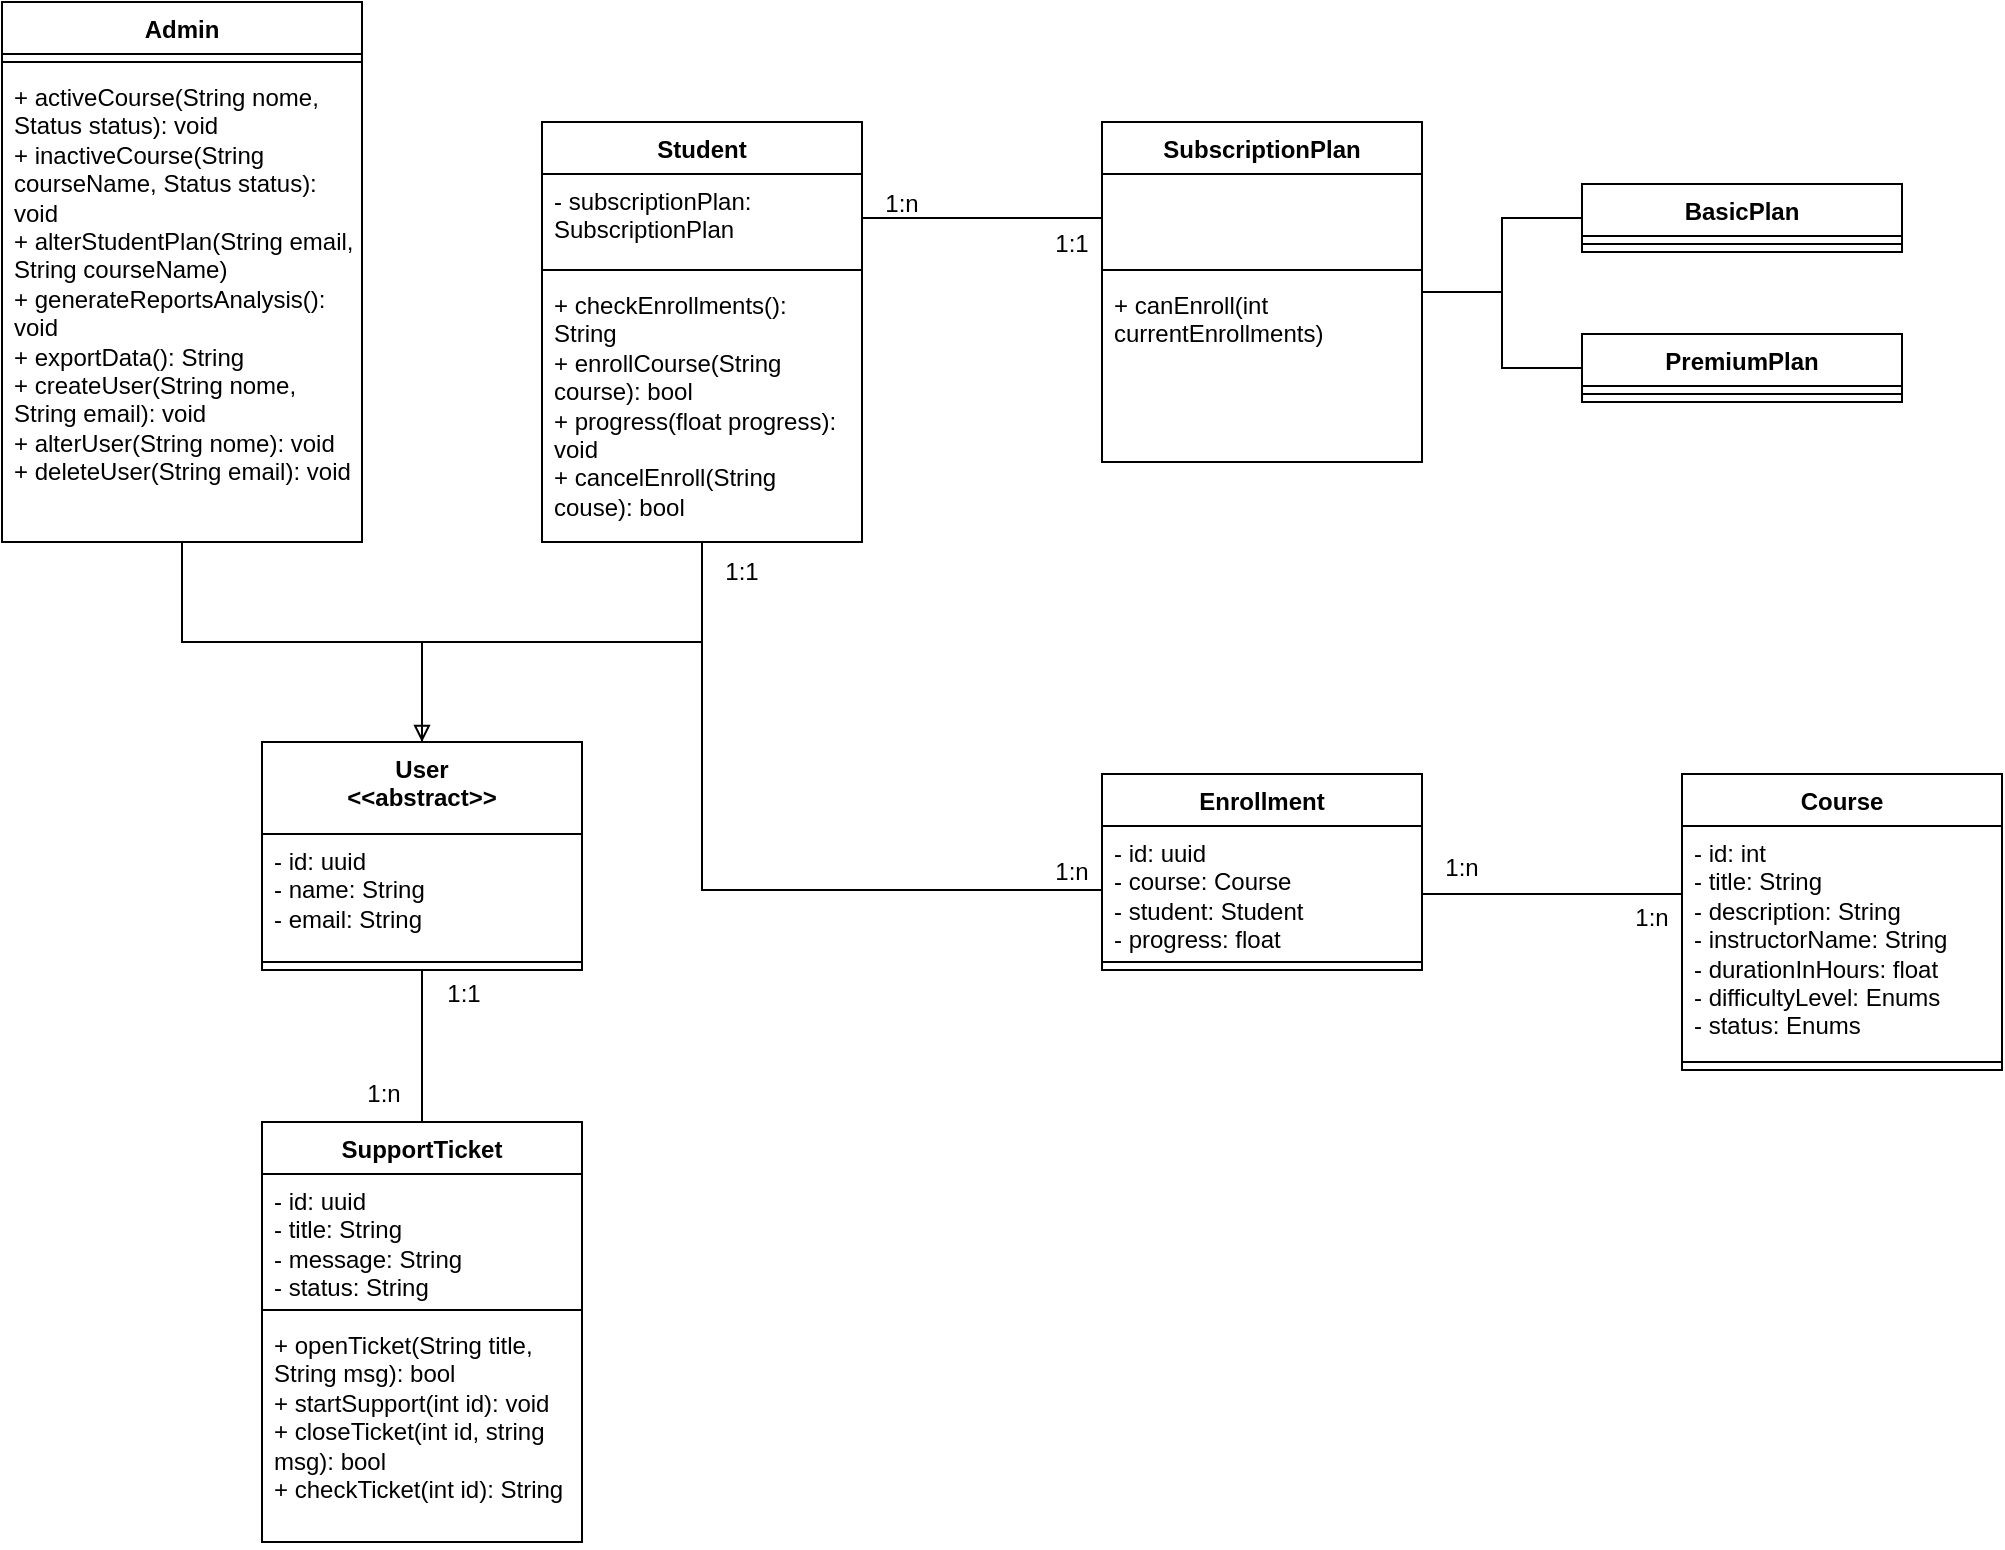 <mxfile version="28.1.1">
  <diagram name="Página-1" id="t-Kmrn3kwZEJvkUrQfhJ">
    <mxGraphModel dx="1097" dy="1762" grid="1" gridSize="10" guides="1" tooltips="1" connect="1" arrows="1" fold="1" page="1" pageScale="1" pageWidth="827" pageHeight="1169" math="0" shadow="0">
      <root>
        <mxCell id="0" />
        <mxCell id="1" parent="0" />
        <mxCell id="Q6NzztUXHTd5zJ4qg-Kx-1" value="Course" style="swimlane;fontStyle=1;align=center;verticalAlign=top;childLayout=stackLayout;horizontal=1;startSize=26;horizontalStack=0;resizeParent=1;resizeParentMax=0;resizeLast=0;collapsible=1;marginBottom=0;whiteSpace=wrap;html=1;" parent="1" vertex="1">
          <mxGeometry x="1350" y="340" width="160" height="148" as="geometry" />
        </mxCell>
        <mxCell id="Q6NzztUXHTd5zJ4qg-Kx-2" value="- id: int&lt;div&gt;- title: String&lt;/div&gt;&lt;div&gt;- description: String&lt;/div&gt;&lt;div&gt;- instructorName: String&lt;/div&gt;&lt;div&gt;- durationInHours: float&lt;/div&gt;&lt;div&gt;- difficultyLevel: Enums&lt;/div&gt;&lt;div&gt;- status: Enums&lt;/div&gt;" style="text;strokeColor=none;fillColor=none;align=left;verticalAlign=top;spacingLeft=4;spacingRight=4;overflow=hidden;rotatable=0;points=[[0,0.5],[1,0.5]];portConstraint=eastwest;whiteSpace=wrap;html=1;" parent="Q6NzztUXHTd5zJ4qg-Kx-1" vertex="1">
          <mxGeometry y="26" width="160" height="114" as="geometry" />
        </mxCell>
        <mxCell id="Q6NzztUXHTd5zJ4qg-Kx-3" value="" style="line;strokeWidth=1;fillColor=none;align=left;verticalAlign=middle;spacingTop=-1;spacingLeft=3;spacingRight=3;rotatable=0;labelPosition=right;points=[];portConstraint=eastwest;strokeColor=inherit;" parent="Q6NzztUXHTd5zJ4qg-Kx-1" vertex="1">
          <mxGeometry y="140" width="160" height="8" as="geometry" />
        </mxCell>
        <mxCell id="Q6NzztUXHTd5zJ4qg-Kx-40" style="edgeStyle=orthogonalEdgeStyle;rounded=0;orthogonalLoop=1;jettySize=auto;html=1;entryX=0.5;entryY=1;entryDx=0;entryDy=0;endArrow=none;endFill=0;" parent="1" source="Q6NzztUXHTd5zJ4qg-Kx-5" target="Q6NzztUXHTd5zJ4qg-Kx-9" edge="1">
          <mxGeometry relative="1" as="geometry" />
        </mxCell>
        <mxCell id="Q6NzztUXHTd5zJ4qg-Kx-44" style="edgeStyle=orthogonalEdgeStyle;rounded=0;orthogonalLoop=1;jettySize=auto;html=1;entryX=0.5;entryY=0;entryDx=0;entryDy=0;endArrow=none;endFill=0;" parent="1" source="Q6NzztUXHTd5zJ4qg-Kx-5" target="Q6NzztUXHTd5zJ4qg-Kx-35" edge="1">
          <mxGeometry relative="1" as="geometry" />
        </mxCell>
        <mxCell id="Q6NzztUXHTd5zJ4qg-Kx-5" value="&lt;div&gt;User&lt;/div&gt;&lt;div&gt;&amp;lt;&amp;lt;abstract&amp;gt;&amp;gt;&lt;/div&gt;" style="swimlane;fontStyle=1;align=center;verticalAlign=top;childLayout=stackLayout;horizontal=1;startSize=46;horizontalStack=0;resizeParent=1;resizeParentMax=0;resizeLast=0;collapsible=1;marginBottom=0;whiteSpace=wrap;html=1;" parent="1" vertex="1">
          <mxGeometry x="640" y="324" width="160" height="114" as="geometry" />
        </mxCell>
        <mxCell id="Q6NzztUXHTd5zJ4qg-Kx-6" value="- id: uuid&lt;div&gt;- name: String&lt;/div&gt;&lt;div&gt;- email: String&lt;/div&gt;" style="text;strokeColor=none;fillColor=none;align=left;verticalAlign=top;spacingLeft=4;spacingRight=4;overflow=hidden;rotatable=0;points=[[0,0.5],[1,0.5]];portConstraint=eastwest;whiteSpace=wrap;html=1;" parent="Q6NzztUXHTd5zJ4qg-Kx-5" vertex="1">
          <mxGeometry y="46" width="160" height="60" as="geometry" />
        </mxCell>
        <mxCell id="Q6NzztUXHTd5zJ4qg-Kx-7" value="" style="line;strokeWidth=1;fillColor=none;align=left;verticalAlign=middle;spacingTop=-1;spacingLeft=3;spacingRight=3;rotatable=0;labelPosition=right;points=[];portConstraint=eastwest;strokeColor=inherit;" parent="Q6NzztUXHTd5zJ4qg-Kx-5" vertex="1">
          <mxGeometry y="106" width="160" height="8" as="geometry" />
        </mxCell>
        <mxCell id="Q6NzztUXHTd5zJ4qg-Kx-9" value="Admin" style="swimlane;fontStyle=1;align=center;verticalAlign=top;childLayout=stackLayout;horizontal=1;startSize=26;horizontalStack=0;resizeParent=1;resizeParentMax=0;resizeLast=0;collapsible=1;marginBottom=0;whiteSpace=wrap;html=1;" parent="1" vertex="1">
          <mxGeometry x="510" y="-46" width="180" height="270" as="geometry" />
        </mxCell>
        <mxCell id="Q6NzztUXHTd5zJ4qg-Kx-11" value="" style="line;strokeWidth=1;fillColor=none;align=left;verticalAlign=middle;spacingTop=-1;spacingLeft=3;spacingRight=3;rotatable=0;labelPosition=right;points=[];portConstraint=eastwest;strokeColor=inherit;" parent="Q6NzztUXHTd5zJ4qg-Kx-9" vertex="1">
          <mxGeometry y="26" width="180" height="8" as="geometry" />
        </mxCell>
        <mxCell id="Q6NzztUXHTd5zJ4qg-Kx-12" value="+ activeCourse(String nome, Status status): void&lt;div&gt;+ inactiveCourse(String courseName, Status status): void&lt;/div&gt;&lt;div&gt;+ alterStudentPlan(String email, String courseName)&lt;/div&gt;&lt;div&gt;+ generateReportsAnalysis(): void&lt;/div&gt;&lt;div&gt;+ exportData(): String&lt;/div&gt;&lt;div&gt;+ createUser(String nome, String email): void&lt;div&gt;+ alterUser(String nome): void&lt;/div&gt;&lt;div&gt;+ deleteUser(String email): void&lt;/div&gt;&lt;br&gt;&lt;/div&gt;" style="text;strokeColor=none;fillColor=none;align=left;verticalAlign=top;spacingLeft=4;spacingRight=4;overflow=hidden;rotatable=0;points=[[0,0.5],[1,0.5]];portConstraint=eastwest;whiteSpace=wrap;html=1;" parent="Q6NzztUXHTd5zJ4qg-Kx-9" vertex="1">
          <mxGeometry y="34" width="180" height="236" as="geometry" />
        </mxCell>
        <mxCell id="Q6NzztUXHTd5zJ4qg-Kx-42" style="edgeStyle=orthogonalEdgeStyle;rounded=0;orthogonalLoop=1;jettySize=auto;html=1;entryX=0.5;entryY=0;entryDx=0;entryDy=0;endArrow=block;endFill=0;" parent="1" source="Q6NzztUXHTd5zJ4qg-Kx-16" target="Q6NzztUXHTd5zJ4qg-Kx-5" edge="1">
          <mxGeometry relative="1" as="geometry" />
        </mxCell>
        <mxCell id="FhBUX-b9prTzfKtRl5UP-1" style="edgeStyle=orthogonalEdgeStyle;rounded=0;orthogonalLoop=1;jettySize=auto;html=1;entryX=0;entryY=0.5;entryDx=0;entryDy=0;endArrow=none;endFill=0;" edge="1" parent="1" source="Q6NzztUXHTd5zJ4qg-Kx-16" target="Q6NzztUXHTd5zJ4qg-Kx-28">
          <mxGeometry relative="1" as="geometry" />
        </mxCell>
        <mxCell id="Q6NzztUXHTd5zJ4qg-Kx-16" value="Student" style="swimlane;fontStyle=1;align=center;verticalAlign=top;childLayout=stackLayout;horizontal=1;startSize=26;horizontalStack=0;resizeParent=1;resizeParentMax=0;resizeLast=0;collapsible=1;marginBottom=0;whiteSpace=wrap;html=1;" parent="1" vertex="1">
          <mxGeometry x="780" y="14" width="160" height="210" as="geometry" />
        </mxCell>
        <mxCell id="Q6NzztUXHTd5zJ4qg-Kx-17" value="- subscriptionPlan: SubscriptionPlan" style="text;strokeColor=none;fillColor=none;align=left;verticalAlign=top;spacingLeft=4;spacingRight=4;overflow=hidden;rotatable=0;points=[[0,0.5],[1,0.5]];portConstraint=eastwest;whiteSpace=wrap;html=1;" parent="Q6NzztUXHTd5zJ4qg-Kx-16" vertex="1">
          <mxGeometry y="26" width="160" height="44" as="geometry" />
        </mxCell>
        <mxCell id="Q6NzztUXHTd5zJ4qg-Kx-18" value="" style="line;strokeWidth=1;fillColor=none;align=left;verticalAlign=middle;spacingTop=-1;spacingLeft=3;spacingRight=3;rotatable=0;labelPosition=right;points=[];portConstraint=eastwest;strokeColor=inherit;" parent="Q6NzztUXHTd5zJ4qg-Kx-16" vertex="1">
          <mxGeometry y="70" width="160" height="8" as="geometry" />
        </mxCell>
        <mxCell id="Q6NzztUXHTd5zJ4qg-Kx-19" value="+ checkEnrollments(): String&lt;div&gt;+ enrollCourse(String course): bool&lt;/div&gt;&lt;div&gt;+ progress(float progress): void&lt;/div&gt;&lt;div&gt;+ cancelEnroll(String couse): bool&lt;/div&gt;&lt;div&gt;&lt;div&gt;&lt;br&gt;&lt;/div&gt;&lt;/div&gt;" style="text;strokeColor=none;fillColor=none;align=left;verticalAlign=top;spacingLeft=4;spacingRight=4;overflow=hidden;rotatable=0;points=[[0,0.5],[1,0.5]];portConstraint=eastwest;whiteSpace=wrap;html=1;" parent="Q6NzztUXHTd5zJ4qg-Kx-16" vertex="1">
          <mxGeometry y="78" width="160" height="132" as="geometry" />
        </mxCell>
        <mxCell id="FhBUX-b9prTzfKtRl5UP-22" style="edgeStyle=orthogonalEdgeStyle;rounded=0;orthogonalLoop=1;jettySize=auto;html=1;endArrow=none;endFill=0;" edge="1" parent="1" source="Q6NzztUXHTd5zJ4qg-Kx-20" target="FhBUX-b9prTzfKtRl5UP-18">
          <mxGeometry relative="1" as="geometry" />
        </mxCell>
        <mxCell id="FhBUX-b9prTzfKtRl5UP-23" style="edgeStyle=orthogonalEdgeStyle;rounded=0;orthogonalLoop=1;jettySize=auto;html=1;entryX=0;entryY=0.5;entryDx=0;entryDy=0;endArrow=none;endFill=0;" edge="1" parent="1" source="Q6NzztUXHTd5zJ4qg-Kx-20" target="FhBUX-b9prTzfKtRl5UP-9">
          <mxGeometry relative="1" as="geometry" />
        </mxCell>
        <mxCell id="Q6NzztUXHTd5zJ4qg-Kx-20" value="SubscriptionPlan" style="swimlane;fontStyle=1;align=center;verticalAlign=top;childLayout=stackLayout;horizontal=1;startSize=26;horizontalStack=0;resizeParent=1;resizeParentMax=0;resizeLast=0;collapsible=1;marginBottom=0;whiteSpace=wrap;html=1;" parent="1" vertex="1">
          <mxGeometry x="1060" y="14" width="160" height="170" as="geometry" />
        </mxCell>
        <mxCell id="Q6NzztUXHTd5zJ4qg-Kx-21" value="&lt;div&gt;&lt;br&gt;&lt;/div&gt;" style="text;strokeColor=none;fillColor=none;align=left;verticalAlign=top;spacingLeft=4;spacingRight=4;overflow=hidden;rotatable=0;points=[[0,0.5],[1,0.5]];portConstraint=eastwest;whiteSpace=wrap;html=1;" parent="Q6NzztUXHTd5zJ4qg-Kx-20" vertex="1">
          <mxGeometry y="26" width="160" height="44" as="geometry" />
        </mxCell>
        <mxCell id="Q6NzztUXHTd5zJ4qg-Kx-22" value="" style="line;strokeWidth=1;fillColor=none;align=left;verticalAlign=middle;spacingTop=-1;spacingLeft=3;spacingRight=3;rotatable=0;labelPosition=right;points=[];portConstraint=eastwest;strokeColor=inherit;" parent="Q6NzztUXHTd5zJ4qg-Kx-20" vertex="1">
          <mxGeometry y="70" width="160" height="8" as="geometry" />
        </mxCell>
        <mxCell id="Q6NzztUXHTd5zJ4qg-Kx-23" value="+ canEnroll(int currentEnrollments)" style="text;strokeColor=none;fillColor=none;align=left;verticalAlign=top;spacingLeft=4;spacingRight=4;overflow=hidden;rotatable=0;points=[[0,0.5],[1,0.5]];portConstraint=eastwest;whiteSpace=wrap;html=1;" parent="Q6NzztUXHTd5zJ4qg-Kx-20" vertex="1">
          <mxGeometry y="78" width="160" height="92" as="geometry" />
        </mxCell>
        <mxCell id="Q6NzztUXHTd5zJ4qg-Kx-27" value="Enrollment" style="swimlane;fontStyle=1;align=center;verticalAlign=top;childLayout=stackLayout;horizontal=1;startSize=26;horizontalStack=0;resizeParent=1;resizeParentMax=0;resizeLast=0;collapsible=1;marginBottom=0;whiteSpace=wrap;html=1;" parent="1" vertex="1">
          <mxGeometry x="1060" y="340" width="160" height="98" as="geometry" />
        </mxCell>
        <mxCell id="Q6NzztUXHTd5zJ4qg-Kx-28" value="&lt;div&gt;- id: uuid&lt;/div&gt;&lt;div&gt;- course: Course&lt;/div&gt;&lt;div&gt;- student: Student&lt;/div&gt;&lt;div&gt;- progress: float&lt;/div&gt;&lt;div&gt;&lt;br&gt;&lt;/div&gt;" style="text;strokeColor=none;fillColor=none;align=left;verticalAlign=top;spacingLeft=4;spacingRight=4;overflow=hidden;rotatable=0;points=[[0,0.5],[1,0.5]];portConstraint=eastwest;whiteSpace=wrap;html=1;" parent="Q6NzztUXHTd5zJ4qg-Kx-27" vertex="1">
          <mxGeometry y="26" width="160" height="64" as="geometry" />
        </mxCell>
        <mxCell id="Q6NzztUXHTd5zJ4qg-Kx-29" value="" style="line;strokeWidth=1;fillColor=none;align=left;verticalAlign=middle;spacingTop=-1;spacingLeft=3;spacingRight=3;rotatable=0;labelPosition=right;points=[];portConstraint=eastwest;strokeColor=inherit;" parent="Q6NzztUXHTd5zJ4qg-Kx-27" vertex="1">
          <mxGeometry y="90" width="160" height="8" as="geometry" />
        </mxCell>
        <mxCell id="Q6NzztUXHTd5zJ4qg-Kx-35" value="SupportTicket" style="swimlane;fontStyle=1;align=center;verticalAlign=top;childLayout=stackLayout;horizontal=1;startSize=26;horizontalStack=0;resizeParent=1;resizeParentMax=0;resizeLast=0;collapsible=1;marginBottom=0;whiteSpace=wrap;html=1;" parent="1" vertex="1">
          <mxGeometry x="640" y="514" width="160" height="210" as="geometry" />
        </mxCell>
        <mxCell id="Q6NzztUXHTd5zJ4qg-Kx-36" value="&lt;div&gt;- id: uuid&lt;/div&gt;- title: String&lt;div&gt;- message: String&lt;/div&gt;&lt;div&gt;- status: String&lt;/div&gt;" style="text;strokeColor=none;fillColor=none;align=left;verticalAlign=top;spacingLeft=4;spacingRight=4;overflow=hidden;rotatable=0;points=[[0,0.5],[1,0.5]];portConstraint=eastwest;whiteSpace=wrap;html=1;" parent="Q6NzztUXHTd5zJ4qg-Kx-35" vertex="1">
          <mxGeometry y="26" width="160" height="64" as="geometry" />
        </mxCell>
        <mxCell id="Q6NzztUXHTd5zJ4qg-Kx-37" value="" style="line;strokeWidth=1;fillColor=none;align=left;verticalAlign=middle;spacingTop=-1;spacingLeft=3;spacingRight=3;rotatable=0;labelPosition=right;points=[];portConstraint=eastwest;strokeColor=inherit;" parent="Q6NzztUXHTd5zJ4qg-Kx-35" vertex="1">
          <mxGeometry y="90" width="160" height="8" as="geometry" />
        </mxCell>
        <mxCell id="Q6NzztUXHTd5zJ4qg-Kx-38" value="+ openTicket(String title, String msg): bool&lt;div&gt;+ startSupport(int id): void&lt;/div&gt;&lt;div&gt;+ closeTicket(int id, string&amp;nbsp;&lt;/div&gt;&lt;div&gt;msg): bool&lt;/div&gt;&lt;div&gt;+ checkTicket(int id): String&lt;/div&gt;" style="text;strokeColor=none;fillColor=none;align=left;verticalAlign=top;spacingLeft=4;spacingRight=4;overflow=hidden;rotatable=0;points=[[0,0.5],[1,0.5]];portConstraint=eastwest;whiteSpace=wrap;html=1;" parent="Q6NzztUXHTd5zJ4qg-Kx-35" vertex="1">
          <mxGeometry y="98" width="160" height="112" as="geometry" />
        </mxCell>
        <mxCell id="Q6NzztUXHTd5zJ4qg-Kx-53" style="edgeStyle=orthogonalEdgeStyle;rounded=0;orthogonalLoop=1;jettySize=auto;html=1;endArrow=none;endFill=0;" parent="1" source="Q6NzztUXHTd5zJ4qg-Kx-21" target="Q6NzztUXHTd5zJ4qg-Kx-17" edge="1">
          <mxGeometry relative="1" as="geometry" />
        </mxCell>
        <mxCell id="Q6NzztUXHTd5zJ4qg-Kx-54" value="1:1" style="text;html=1;align=center;verticalAlign=middle;whiteSpace=wrap;rounded=0;" parent="1" vertex="1">
          <mxGeometry x="1030" y="60" width="30" height="30" as="geometry" />
        </mxCell>
        <mxCell id="Q6NzztUXHTd5zJ4qg-Kx-56" value="1:n" style="text;html=1;align=center;verticalAlign=middle;whiteSpace=wrap;rounded=0;" parent="1" vertex="1">
          <mxGeometry x="940" y="40" width="40" height="30" as="geometry" />
        </mxCell>
        <mxCell id="Q6NzztUXHTd5zJ4qg-Kx-57" value="1:1" style="text;html=1;align=center;verticalAlign=middle;whiteSpace=wrap;rounded=0;" parent="1" vertex="1">
          <mxGeometry x="721" y="435" width="40" height="30" as="geometry" />
        </mxCell>
        <mxCell id="Q6NzztUXHTd5zJ4qg-Kx-58" value="1:n" style="text;html=1;align=center;verticalAlign=middle;whiteSpace=wrap;rounded=0;" parent="1" vertex="1">
          <mxGeometry x="681" y="485" width="40" height="30" as="geometry" />
        </mxCell>
        <mxCell id="Q6NzztUXHTd5zJ4qg-Kx-59" value="1:n" style="text;html=1;align=center;verticalAlign=middle;whiteSpace=wrap;rounded=0;" parent="1" vertex="1">
          <mxGeometry x="1220" y="372" width="40" height="30" as="geometry" />
        </mxCell>
        <mxCell id="Q6NzztUXHTd5zJ4qg-Kx-60" value="1:1" style="text;html=1;align=center;verticalAlign=middle;whiteSpace=wrap;rounded=0;" parent="1" vertex="1">
          <mxGeometry x="860" y="224" width="40" height="30" as="geometry" />
        </mxCell>
        <mxCell id="Q6NzztUXHTd5zJ4qg-Kx-61" value="1:n" style="text;html=1;align=center;verticalAlign=middle;whiteSpace=wrap;rounded=0;" parent="1" vertex="1">
          <mxGeometry x="1025" y="374" width="40" height="30" as="geometry" />
        </mxCell>
        <mxCell id="Q6NzztUXHTd5zJ4qg-Kx-62" value="1:n" style="text;html=1;align=center;verticalAlign=middle;whiteSpace=wrap;rounded=0;" parent="1" vertex="1">
          <mxGeometry x="1315" y="397" width="40" height="30" as="geometry" />
        </mxCell>
        <mxCell id="FhBUX-b9prTzfKtRl5UP-2" style="edgeStyle=orthogonalEdgeStyle;rounded=0;orthogonalLoop=1;jettySize=auto;html=1;endArrow=none;endFill=0;" edge="1" parent="1" source="Q6NzztUXHTd5zJ4qg-Kx-28" target="Q6NzztUXHTd5zJ4qg-Kx-2">
          <mxGeometry relative="1" as="geometry">
            <Array as="points">
              <mxPoint x="1320" y="400" />
              <mxPoint x="1320" y="400" />
            </Array>
          </mxGeometry>
        </mxCell>
        <mxCell id="FhBUX-b9prTzfKtRl5UP-9" value="BasicPlan" style="swimlane;fontStyle=1;align=center;verticalAlign=top;childLayout=stackLayout;horizontal=1;startSize=26;horizontalStack=0;resizeParent=1;resizeParentMax=0;resizeLast=0;collapsible=1;marginBottom=0;whiteSpace=wrap;html=1;" vertex="1" parent="1">
          <mxGeometry x="1300" y="45" width="160" height="34" as="geometry" />
        </mxCell>
        <mxCell id="FhBUX-b9prTzfKtRl5UP-11" value="" style="line;strokeWidth=1;fillColor=none;align=left;verticalAlign=middle;spacingTop=-1;spacingLeft=3;spacingRight=3;rotatable=0;labelPosition=right;points=[];portConstraint=eastwest;strokeColor=inherit;" vertex="1" parent="FhBUX-b9prTzfKtRl5UP-9">
          <mxGeometry y="26" width="160" height="8" as="geometry" />
        </mxCell>
        <mxCell id="FhBUX-b9prTzfKtRl5UP-18" value="PremiumPlan" style="swimlane;fontStyle=1;align=center;verticalAlign=top;childLayout=stackLayout;horizontal=1;startSize=26;horizontalStack=0;resizeParent=1;resizeParentMax=0;resizeLast=0;collapsible=1;marginBottom=0;whiteSpace=wrap;html=1;" vertex="1" parent="1">
          <mxGeometry x="1300" y="120" width="160" height="34" as="geometry" />
        </mxCell>
        <mxCell id="FhBUX-b9prTzfKtRl5UP-19" value="" style="line;strokeWidth=1;fillColor=none;align=left;verticalAlign=middle;spacingTop=-1;spacingLeft=3;spacingRight=3;rotatable=0;labelPosition=right;points=[];portConstraint=eastwest;strokeColor=inherit;" vertex="1" parent="FhBUX-b9prTzfKtRl5UP-18">
          <mxGeometry y="26" width="160" height="8" as="geometry" />
        </mxCell>
      </root>
    </mxGraphModel>
  </diagram>
</mxfile>

